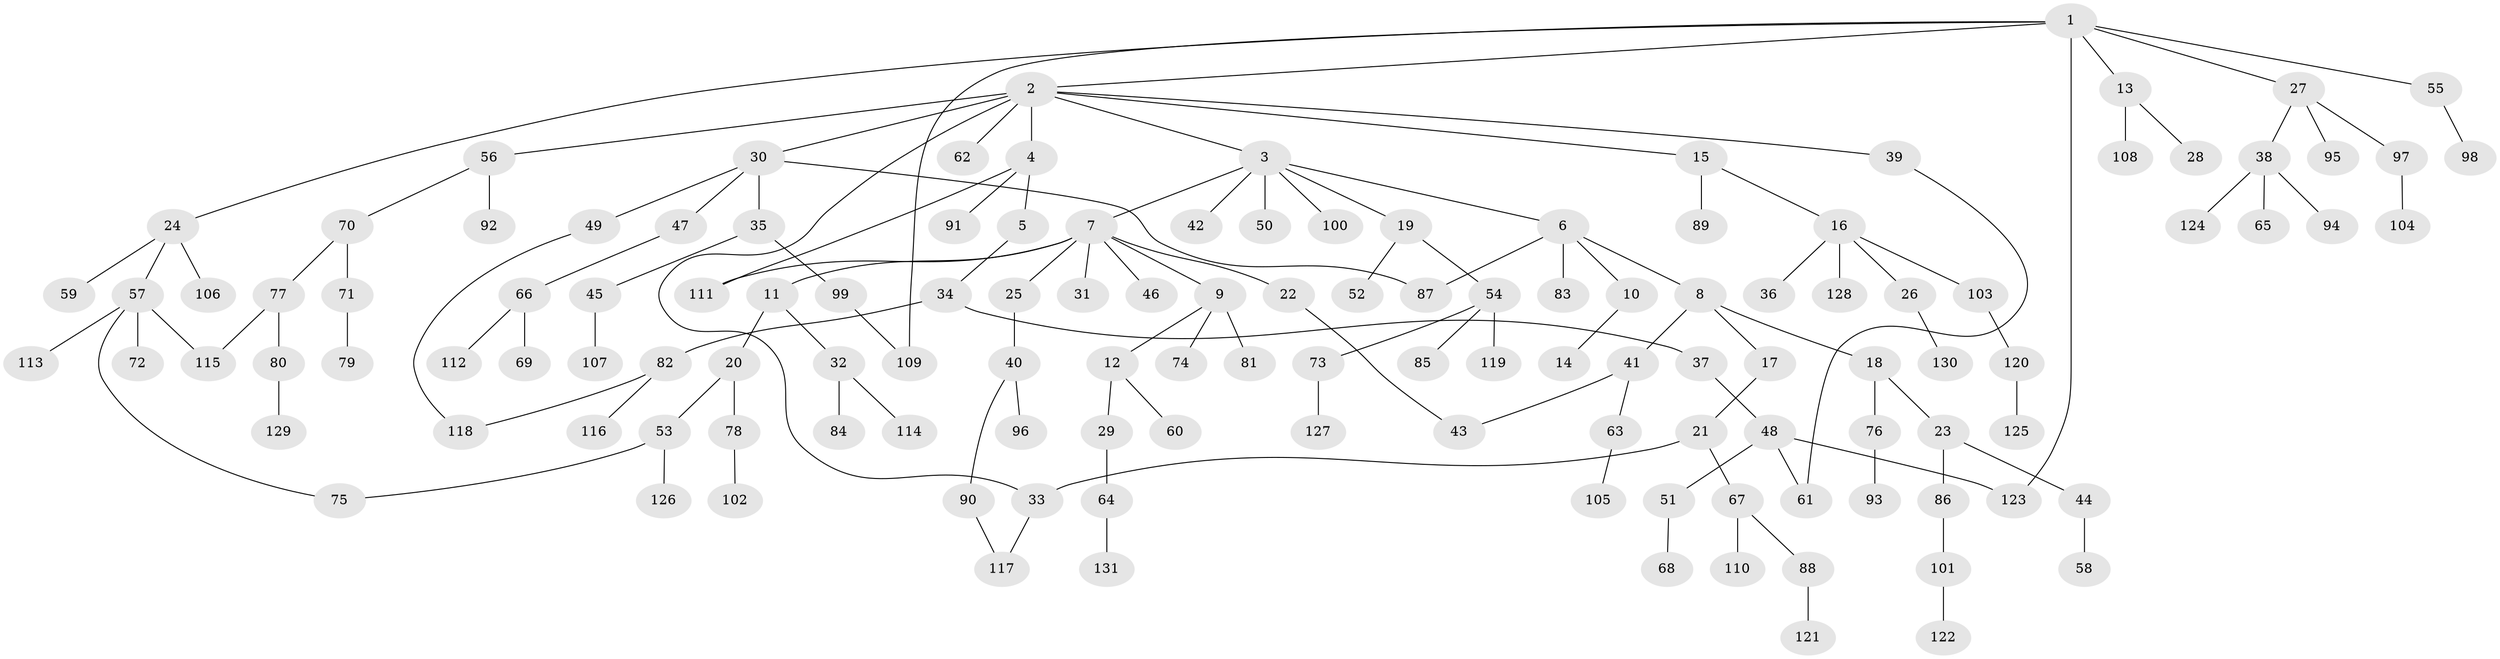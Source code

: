 // Generated by graph-tools (version 1.1) at 2025/49/03/09/25 03:49:20]
// undirected, 131 vertices, 141 edges
graph export_dot {
graph [start="1"]
  node [color=gray90,style=filled];
  1;
  2;
  3;
  4;
  5;
  6;
  7;
  8;
  9;
  10;
  11;
  12;
  13;
  14;
  15;
  16;
  17;
  18;
  19;
  20;
  21;
  22;
  23;
  24;
  25;
  26;
  27;
  28;
  29;
  30;
  31;
  32;
  33;
  34;
  35;
  36;
  37;
  38;
  39;
  40;
  41;
  42;
  43;
  44;
  45;
  46;
  47;
  48;
  49;
  50;
  51;
  52;
  53;
  54;
  55;
  56;
  57;
  58;
  59;
  60;
  61;
  62;
  63;
  64;
  65;
  66;
  67;
  68;
  69;
  70;
  71;
  72;
  73;
  74;
  75;
  76;
  77;
  78;
  79;
  80;
  81;
  82;
  83;
  84;
  85;
  86;
  87;
  88;
  89;
  90;
  91;
  92;
  93;
  94;
  95;
  96;
  97;
  98;
  99;
  100;
  101;
  102;
  103;
  104;
  105;
  106;
  107;
  108;
  109;
  110;
  111;
  112;
  113;
  114;
  115;
  116;
  117;
  118;
  119;
  120;
  121;
  122;
  123;
  124;
  125;
  126;
  127;
  128;
  129;
  130;
  131;
  1 -- 2;
  1 -- 13;
  1 -- 24;
  1 -- 27;
  1 -- 55;
  1 -- 109;
  1 -- 123;
  2 -- 3;
  2 -- 4;
  2 -- 15;
  2 -- 30;
  2 -- 33;
  2 -- 39;
  2 -- 56;
  2 -- 62;
  3 -- 6;
  3 -- 7;
  3 -- 19;
  3 -- 42;
  3 -- 50;
  3 -- 100;
  4 -- 5;
  4 -- 91;
  4 -- 111;
  5 -- 34;
  6 -- 8;
  6 -- 10;
  6 -- 83;
  6 -- 87;
  7 -- 9;
  7 -- 11;
  7 -- 22;
  7 -- 25;
  7 -- 31;
  7 -- 46;
  7 -- 111;
  8 -- 17;
  8 -- 18;
  8 -- 41;
  9 -- 12;
  9 -- 74;
  9 -- 81;
  10 -- 14;
  11 -- 20;
  11 -- 32;
  12 -- 29;
  12 -- 60;
  13 -- 28;
  13 -- 108;
  15 -- 16;
  15 -- 89;
  16 -- 26;
  16 -- 36;
  16 -- 103;
  16 -- 128;
  17 -- 21;
  18 -- 23;
  18 -- 76;
  19 -- 52;
  19 -- 54;
  20 -- 53;
  20 -- 78;
  21 -- 67;
  21 -- 33;
  22 -- 43;
  23 -- 44;
  23 -- 86;
  24 -- 57;
  24 -- 59;
  24 -- 106;
  25 -- 40;
  26 -- 130;
  27 -- 38;
  27 -- 95;
  27 -- 97;
  29 -- 64;
  30 -- 35;
  30 -- 47;
  30 -- 49;
  30 -- 87;
  32 -- 84;
  32 -- 114;
  33 -- 117;
  34 -- 37;
  34 -- 82;
  35 -- 45;
  35 -- 99;
  37 -- 48;
  38 -- 65;
  38 -- 94;
  38 -- 124;
  39 -- 61;
  40 -- 90;
  40 -- 96;
  41 -- 43;
  41 -- 63;
  44 -- 58;
  45 -- 107;
  47 -- 66;
  48 -- 51;
  48 -- 61;
  48 -- 123;
  49 -- 118;
  51 -- 68;
  53 -- 75;
  53 -- 126;
  54 -- 73;
  54 -- 85;
  54 -- 119;
  55 -- 98;
  56 -- 70;
  56 -- 92;
  57 -- 72;
  57 -- 113;
  57 -- 115;
  57 -- 75;
  63 -- 105;
  64 -- 131;
  66 -- 69;
  66 -- 112;
  67 -- 88;
  67 -- 110;
  70 -- 71;
  70 -- 77;
  71 -- 79;
  73 -- 127;
  76 -- 93;
  77 -- 80;
  77 -- 115;
  78 -- 102;
  80 -- 129;
  82 -- 116;
  82 -- 118;
  86 -- 101;
  88 -- 121;
  90 -- 117;
  97 -- 104;
  99 -- 109;
  101 -- 122;
  103 -- 120;
  120 -- 125;
}

